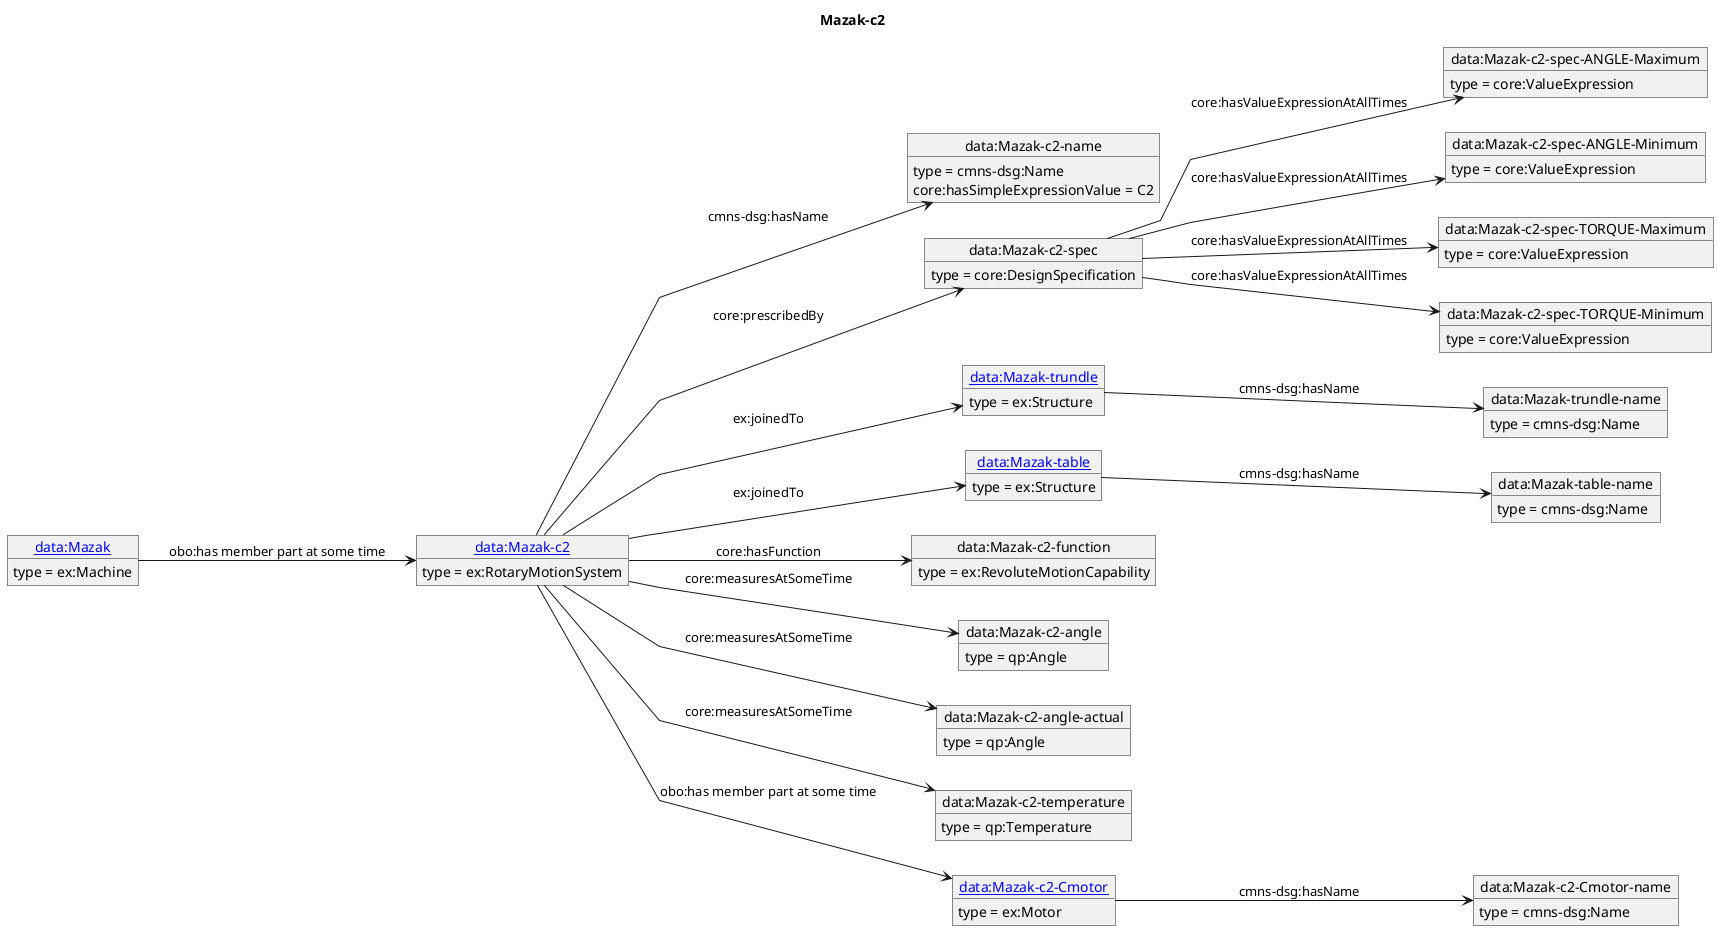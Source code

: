 @startuml
skinparam linetype polyline
left to right direction
title Mazak-c2
object "[[./Mazak-c2.html data:Mazak-c2]]" as o1 {
 type = ex:RotaryMotionSystem
 }
object "data:Mazak-c2-name" as o2 {
 type = cmns-dsg:Name
 }
object "data:Mazak-c2-spec" as o3 {
 type = core:DesignSpecification
 }
object "data:Mazak-c2-spec-ANGLE-Maximum" as o4 {
 type = core:ValueExpression
 }
object "data:Mazak-c2-spec-ANGLE-Minimum" as o5 {
 type = core:ValueExpression
 }
object "data:Mazak-c2-spec-TORQUE-Maximum" as o6 {
 type = core:ValueExpression
 }
object "data:Mazak-c2-spec-TORQUE-Minimum" as o7 {
 type = core:ValueExpression
 }
object "[[./Mazak-trundle.html data:Mazak-trundle]]" as o8 {
 type = ex:Structure
 }
object "data:Mazak-trundle-name" as o9 {
 type = cmns-dsg:Name
 }
object "[[./Mazak-table.html data:Mazak-table]]" as o10 {
 type = ex:Structure
 }
object "data:Mazak-table-name" as o11 {
 type = cmns-dsg:Name
 }
object "data:Mazak-c2-function" as o12 {
 type = ex:RevoluteMotionCapability
 }
object "data:Mazak-c2-angle" as o13 {
 type = qp:Angle
 }
object "data:Mazak-c2-angle-actual" as o14 {
 type = qp:Angle
 }
object "data:Mazak-c2-temperature" as o15 {
 type = qp:Temperature
 }
object "[[./Mazak-c2-Cmotor.html data:Mazak-c2-Cmotor]]" as o16 {
 type = ex:Motor
 }
object "data:Mazak-c2-Cmotor-name" as o17 {
 type = cmns-dsg:Name
 }
object "[[./Mazak.html data:Mazak]]" as o18 {
 type = ex:Machine
 }
o1 --> o2 : cmns-dsg:hasName
o2 : core:hasSimpleExpressionValue = C2
o1 --> o3 : core:prescribedBy
o3 --> o4 : core:hasValueExpressionAtAllTimes
o3 --> o5 : core:hasValueExpressionAtAllTimes
o3 --> o6 : core:hasValueExpressionAtAllTimes
o3 --> o7 : core:hasValueExpressionAtAllTimes
o1 --> o8 : ex:joinedTo
o8 --> o9 : cmns-dsg:hasName
o1 --> o10 : ex:joinedTo
o10 --> o11 : cmns-dsg:hasName
o1 --> o12 : core:hasFunction
o1 --> o13 : core:measuresAtSomeTime
o1 --> o14 : core:measuresAtSomeTime
o1 --> o15 : core:measuresAtSomeTime
o1 --> o16 : obo:has member part at some time
o16 --> o17 : cmns-dsg:hasName
o18 --> o1 : obo:has member part at some time
@enduml
